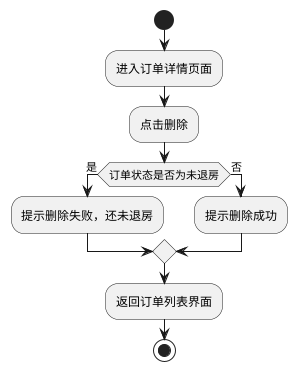 @startuml
'https://plantuml.com/activity-diagram-beta
/'进入订单详情页面，点击删除，系统检查订单的状态，若处于未退房状态，则提示删除失败，还未退房，若处于已退房状态，则提示删除成功，返回订单列表界面'/
start
:进入订单详情页面;
:点击删除;
if(订单状态是否为未退房) then (是)
:提示删除失败，还未退房;
else (否)
:提示删除成功;
endif
:返回订单列表界面;

stop

@enduml
